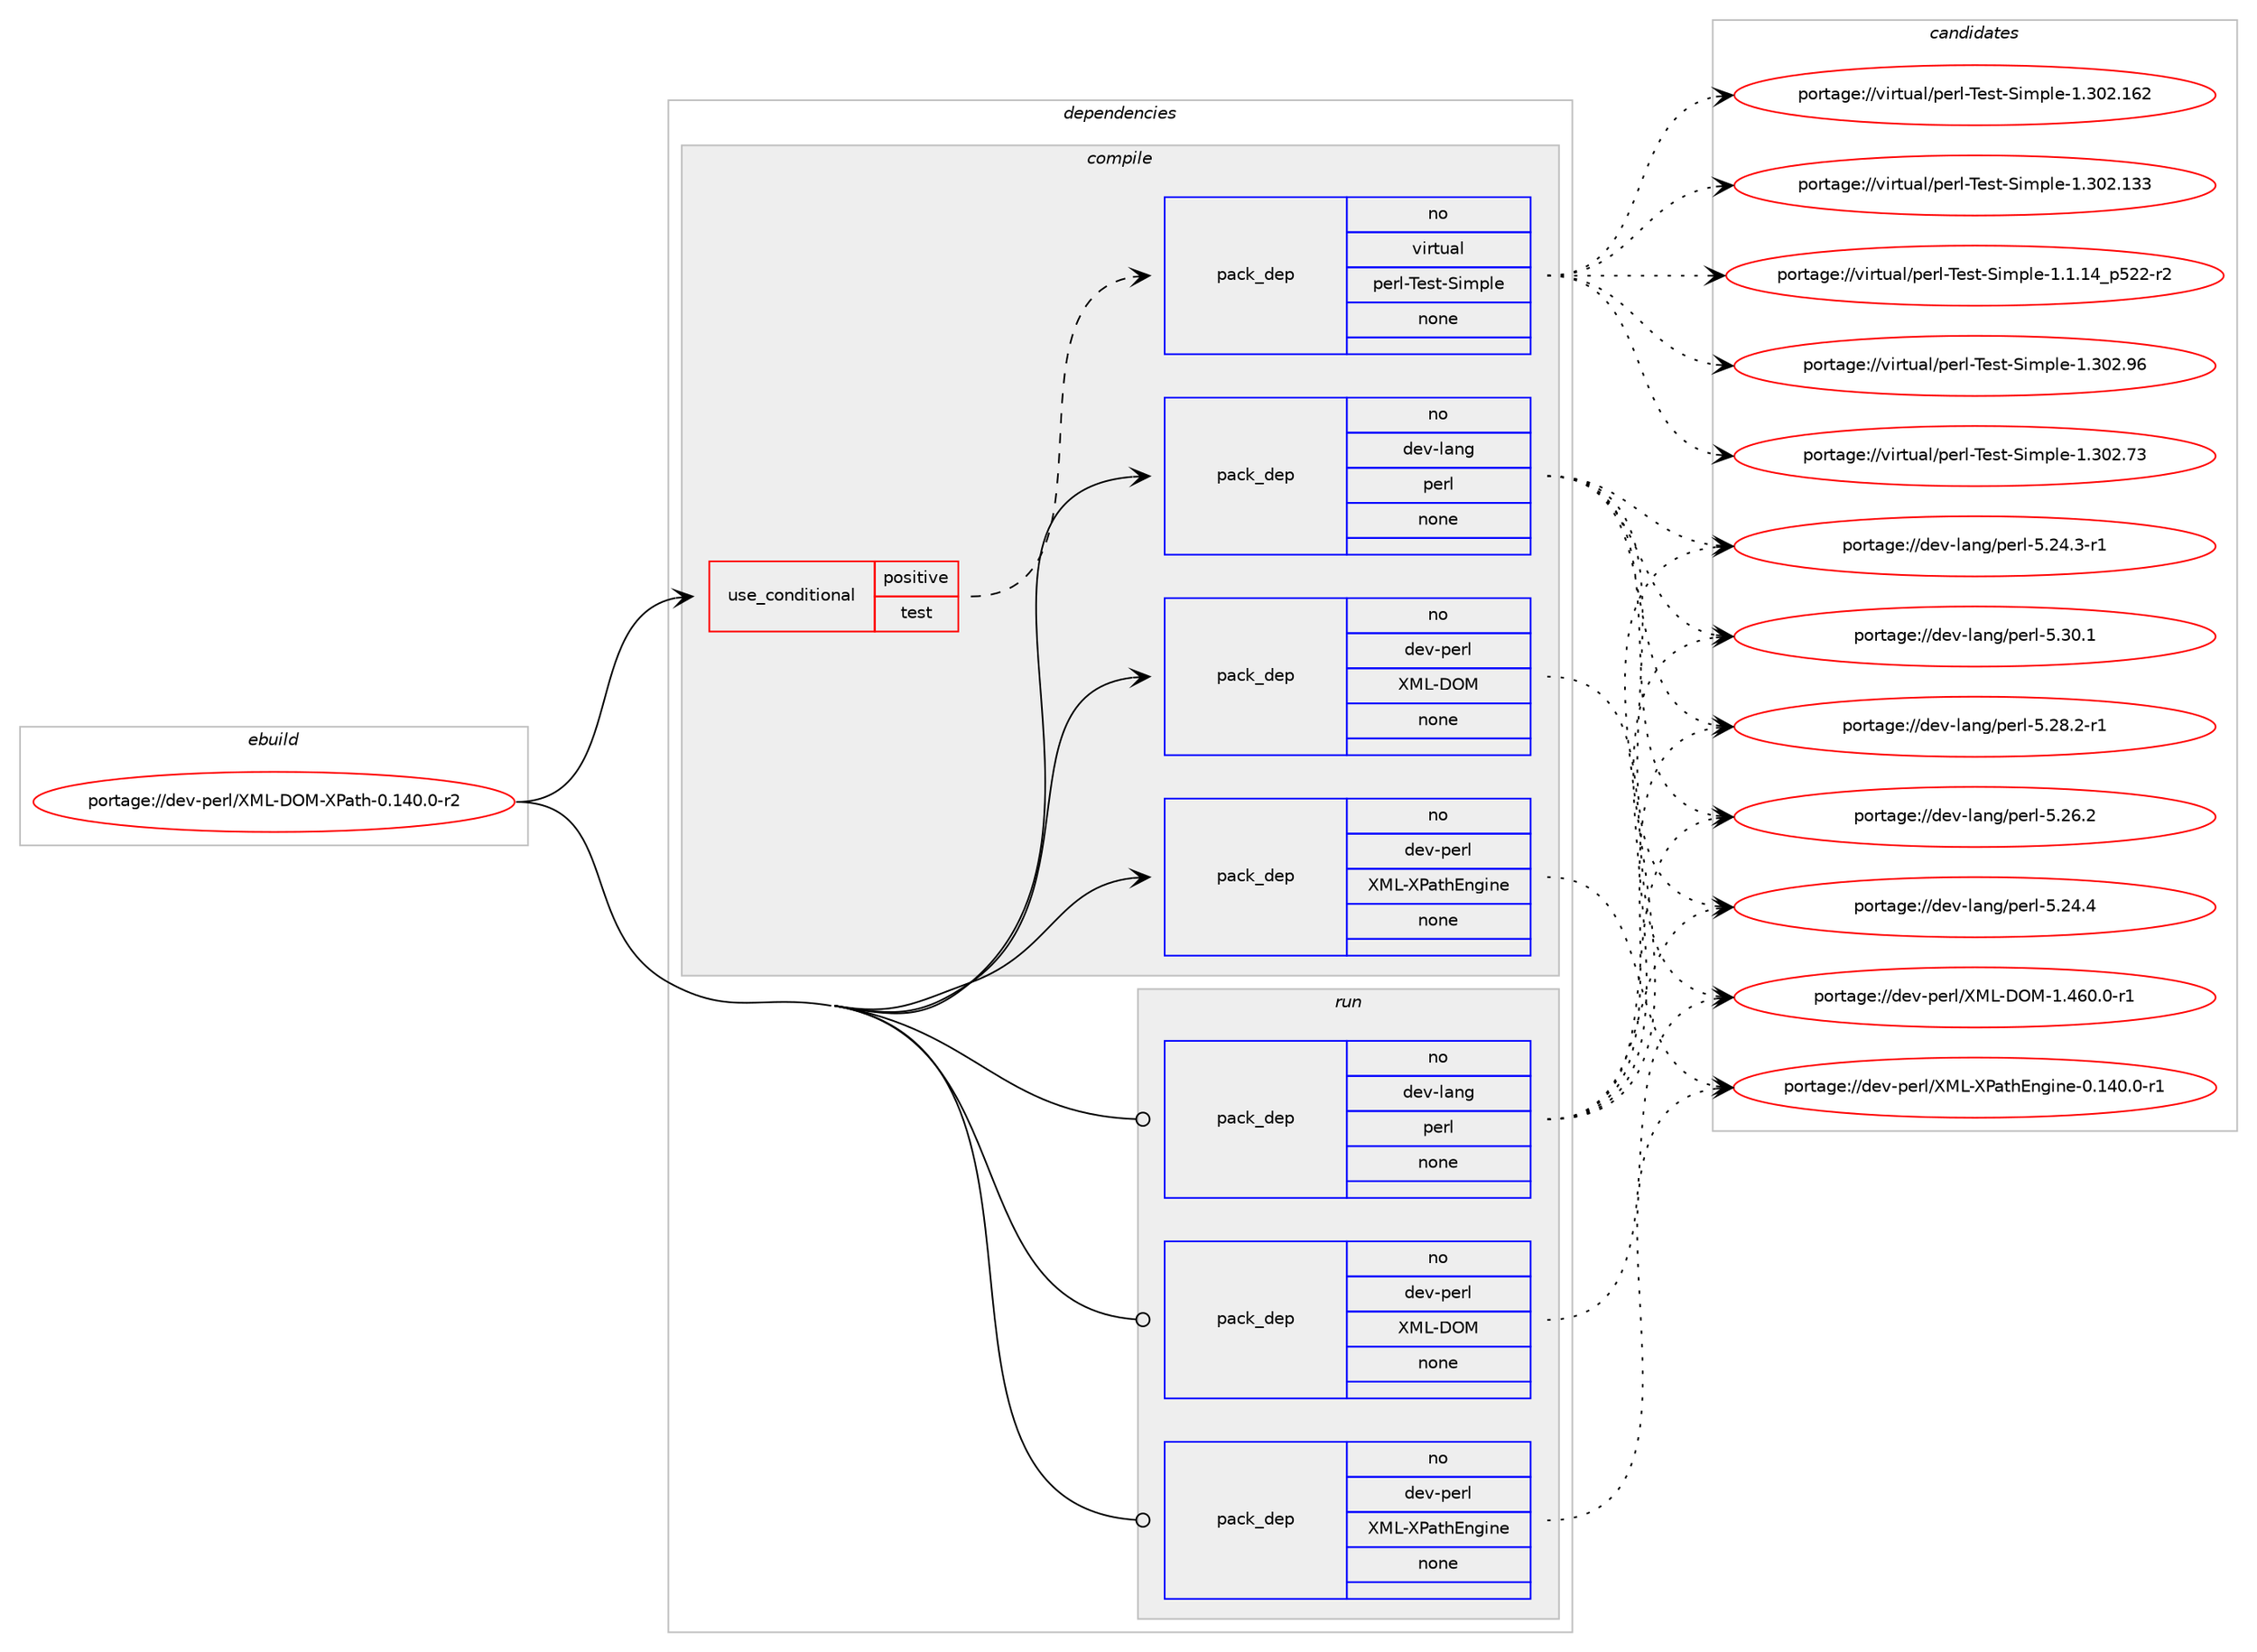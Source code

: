 digraph prolog {

# *************
# Graph options
# *************

newrank=true;
concentrate=true;
compound=true;
graph [rankdir=LR,fontname=Helvetica,fontsize=10,ranksep=1.5];#, ranksep=2.5, nodesep=0.2];
edge  [arrowhead=vee];
node  [fontname=Helvetica,fontsize=10];

# **********
# The ebuild
# **********

subgraph cluster_leftcol {
color=gray;
rank=same;
label=<<i>ebuild</i>>;
id [label="portage://dev-perl/XML-DOM-XPath-0.140.0-r2", color=red, width=4, href="../dev-perl/XML-DOM-XPath-0.140.0-r2.svg"];
}

# ****************
# The dependencies
# ****************

subgraph cluster_midcol {
color=gray;
label=<<i>dependencies</i>>;
subgraph cluster_compile {
fillcolor="#eeeeee";
style=filled;
label=<<i>compile</i>>;
subgraph cond121209 {
dependency479313 [label=<<TABLE BORDER="0" CELLBORDER="1" CELLSPACING="0" CELLPADDING="4"><TR><TD ROWSPAN="3" CELLPADDING="10">use_conditional</TD></TR><TR><TD>positive</TD></TR><TR><TD>test</TD></TR></TABLE>>, shape=none, color=red];
subgraph pack353048 {
dependency479314 [label=<<TABLE BORDER="0" CELLBORDER="1" CELLSPACING="0" CELLPADDING="4" WIDTH="220"><TR><TD ROWSPAN="6" CELLPADDING="30">pack_dep</TD></TR><TR><TD WIDTH="110">no</TD></TR><TR><TD>virtual</TD></TR><TR><TD>perl-Test-Simple</TD></TR><TR><TD>none</TD></TR><TR><TD></TD></TR></TABLE>>, shape=none, color=blue];
}
dependency479313:e -> dependency479314:w [weight=20,style="dashed",arrowhead="vee"];
}
id:e -> dependency479313:w [weight=20,style="solid",arrowhead="vee"];
subgraph pack353049 {
dependency479315 [label=<<TABLE BORDER="0" CELLBORDER="1" CELLSPACING="0" CELLPADDING="4" WIDTH="220"><TR><TD ROWSPAN="6" CELLPADDING="30">pack_dep</TD></TR><TR><TD WIDTH="110">no</TD></TR><TR><TD>dev-lang</TD></TR><TR><TD>perl</TD></TR><TR><TD>none</TD></TR><TR><TD></TD></TR></TABLE>>, shape=none, color=blue];
}
id:e -> dependency479315:w [weight=20,style="solid",arrowhead="vee"];
subgraph pack353050 {
dependency479316 [label=<<TABLE BORDER="0" CELLBORDER="1" CELLSPACING="0" CELLPADDING="4" WIDTH="220"><TR><TD ROWSPAN="6" CELLPADDING="30">pack_dep</TD></TR><TR><TD WIDTH="110">no</TD></TR><TR><TD>dev-perl</TD></TR><TR><TD>XML-DOM</TD></TR><TR><TD>none</TD></TR><TR><TD></TD></TR></TABLE>>, shape=none, color=blue];
}
id:e -> dependency479316:w [weight=20,style="solid",arrowhead="vee"];
subgraph pack353051 {
dependency479317 [label=<<TABLE BORDER="0" CELLBORDER="1" CELLSPACING="0" CELLPADDING="4" WIDTH="220"><TR><TD ROWSPAN="6" CELLPADDING="30">pack_dep</TD></TR><TR><TD WIDTH="110">no</TD></TR><TR><TD>dev-perl</TD></TR><TR><TD>XML-XPathEngine</TD></TR><TR><TD>none</TD></TR><TR><TD></TD></TR></TABLE>>, shape=none, color=blue];
}
id:e -> dependency479317:w [weight=20,style="solid",arrowhead="vee"];
}
subgraph cluster_compileandrun {
fillcolor="#eeeeee";
style=filled;
label=<<i>compile and run</i>>;
}
subgraph cluster_run {
fillcolor="#eeeeee";
style=filled;
label=<<i>run</i>>;
subgraph pack353052 {
dependency479318 [label=<<TABLE BORDER="0" CELLBORDER="1" CELLSPACING="0" CELLPADDING="4" WIDTH="220"><TR><TD ROWSPAN="6" CELLPADDING="30">pack_dep</TD></TR><TR><TD WIDTH="110">no</TD></TR><TR><TD>dev-lang</TD></TR><TR><TD>perl</TD></TR><TR><TD>none</TD></TR><TR><TD></TD></TR></TABLE>>, shape=none, color=blue];
}
id:e -> dependency479318:w [weight=20,style="solid",arrowhead="odot"];
subgraph pack353053 {
dependency479319 [label=<<TABLE BORDER="0" CELLBORDER="1" CELLSPACING="0" CELLPADDING="4" WIDTH="220"><TR><TD ROWSPAN="6" CELLPADDING="30">pack_dep</TD></TR><TR><TD WIDTH="110">no</TD></TR><TR><TD>dev-perl</TD></TR><TR><TD>XML-DOM</TD></TR><TR><TD>none</TD></TR><TR><TD></TD></TR></TABLE>>, shape=none, color=blue];
}
id:e -> dependency479319:w [weight=20,style="solid",arrowhead="odot"];
subgraph pack353054 {
dependency479320 [label=<<TABLE BORDER="0" CELLBORDER="1" CELLSPACING="0" CELLPADDING="4" WIDTH="220"><TR><TD ROWSPAN="6" CELLPADDING="30">pack_dep</TD></TR><TR><TD WIDTH="110">no</TD></TR><TR><TD>dev-perl</TD></TR><TR><TD>XML-XPathEngine</TD></TR><TR><TD>none</TD></TR><TR><TD></TD></TR></TABLE>>, shape=none, color=blue];
}
id:e -> dependency479320:w [weight=20,style="solid",arrowhead="odot"];
}
}

# **************
# The candidates
# **************

subgraph cluster_choices {
rank=same;
color=gray;
label=<<i>candidates</i>>;

subgraph choice353048 {
color=black;
nodesep=1;
choice118105114116117971084711210111410845841011151164583105109112108101454946514850465754 [label="portage://virtual/perl-Test-Simple-1.302.96", color=red, width=4,href="../virtual/perl-Test-Simple-1.302.96.svg"];
choice118105114116117971084711210111410845841011151164583105109112108101454946514850465551 [label="portage://virtual/perl-Test-Simple-1.302.73", color=red, width=4,href="../virtual/perl-Test-Simple-1.302.73.svg"];
choice11810511411611797108471121011141084584101115116458310510911210810145494651485046495450 [label="portage://virtual/perl-Test-Simple-1.302.162", color=red, width=4,href="../virtual/perl-Test-Simple-1.302.162.svg"];
choice11810511411611797108471121011141084584101115116458310510911210810145494651485046495151 [label="portage://virtual/perl-Test-Simple-1.302.133", color=red, width=4,href="../virtual/perl-Test-Simple-1.302.133.svg"];
choice11810511411611797108471121011141084584101115116458310510911210810145494649464952951125350504511450 [label="portage://virtual/perl-Test-Simple-1.1.14_p522-r2", color=red, width=4,href="../virtual/perl-Test-Simple-1.1.14_p522-r2.svg"];
dependency479314:e -> choice118105114116117971084711210111410845841011151164583105109112108101454946514850465754:w [style=dotted,weight="100"];
dependency479314:e -> choice118105114116117971084711210111410845841011151164583105109112108101454946514850465551:w [style=dotted,weight="100"];
dependency479314:e -> choice11810511411611797108471121011141084584101115116458310510911210810145494651485046495450:w [style=dotted,weight="100"];
dependency479314:e -> choice11810511411611797108471121011141084584101115116458310510911210810145494651485046495151:w [style=dotted,weight="100"];
dependency479314:e -> choice11810511411611797108471121011141084584101115116458310510911210810145494649464952951125350504511450:w [style=dotted,weight="100"];
}
subgraph choice353049 {
color=black;
nodesep=1;
choice10010111845108971101034711210111410845534651484649 [label="portage://dev-lang/perl-5.30.1", color=red, width=4,href="../dev-lang/perl-5.30.1.svg"];
choice100101118451089711010347112101114108455346505646504511449 [label="portage://dev-lang/perl-5.28.2-r1", color=red, width=4,href="../dev-lang/perl-5.28.2-r1.svg"];
choice10010111845108971101034711210111410845534650544650 [label="portage://dev-lang/perl-5.26.2", color=red, width=4,href="../dev-lang/perl-5.26.2.svg"];
choice10010111845108971101034711210111410845534650524652 [label="portage://dev-lang/perl-5.24.4", color=red, width=4,href="../dev-lang/perl-5.24.4.svg"];
choice100101118451089711010347112101114108455346505246514511449 [label="portage://dev-lang/perl-5.24.3-r1", color=red, width=4,href="../dev-lang/perl-5.24.3-r1.svg"];
dependency479315:e -> choice10010111845108971101034711210111410845534651484649:w [style=dotted,weight="100"];
dependency479315:e -> choice100101118451089711010347112101114108455346505646504511449:w [style=dotted,weight="100"];
dependency479315:e -> choice10010111845108971101034711210111410845534650544650:w [style=dotted,weight="100"];
dependency479315:e -> choice10010111845108971101034711210111410845534650524652:w [style=dotted,weight="100"];
dependency479315:e -> choice100101118451089711010347112101114108455346505246514511449:w [style=dotted,weight="100"];
}
subgraph choice353050 {
color=black;
nodesep=1;
choice10010111845112101114108478877764568797745494652544846484511449 [label="portage://dev-perl/XML-DOM-1.460.0-r1", color=red, width=4,href="../dev-perl/XML-DOM-1.460.0-r1.svg"];
dependency479316:e -> choice10010111845112101114108478877764568797745494652544846484511449:w [style=dotted,weight="100"];
}
subgraph choice353051 {
color=black;
nodesep=1;
choice1001011184511210111410847887776458880971161046911010310511010145484649524846484511449 [label="portage://dev-perl/XML-XPathEngine-0.140.0-r1", color=red, width=4,href="../dev-perl/XML-XPathEngine-0.140.0-r1.svg"];
dependency479317:e -> choice1001011184511210111410847887776458880971161046911010310511010145484649524846484511449:w [style=dotted,weight="100"];
}
subgraph choice353052 {
color=black;
nodesep=1;
choice10010111845108971101034711210111410845534651484649 [label="portage://dev-lang/perl-5.30.1", color=red, width=4,href="../dev-lang/perl-5.30.1.svg"];
choice100101118451089711010347112101114108455346505646504511449 [label="portage://dev-lang/perl-5.28.2-r1", color=red, width=4,href="../dev-lang/perl-5.28.2-r1.svg"];
choice10010111845108971101034711210111410845534650544650 [label="portage://dev-lang/perl-5.26.2", color=red, width=4,href="../dev-lang/perl-5.26.2.svg"];
choice10010111845108971101034711210111410845534650524652 [label="portage://dev-lang/perl-5.24.4", color=red, width=4,href="../dev-lang/perl-5.24.4.svg"];
choice100101118451089711010347112101114108455346505246514511449 [label="portage://dev-lang/perl-5.24.3-r1", color=red, width=4,href="../dev-lang/perl-5.24.3-r1.svg"];
dependency479318:e -> choice10010111845108971101034711210111410845534651484649:w [style=dotted,weight="100"];
dependency479318:e -> choice100101118451089711010347112101114108455346505646504511449:w [style=dotted,weight="100"];
dependency479318:e -> choice10010111845108971101034711210111410845534650544650:w [style=dotted,weight="100"];
dependency479318:e -> choice10010111845108971101034711210111410845534650524652:w [style=dotted,weight="100"];
dependency479318:e -> choice100101118451089711010347112101114108455346505246514511449:w [style=dotted,weight="100"];
}
subgraph choice353053 {
color=black;
nodesep=1;
choice10010111845112101114108478877764568797745494652544846484511449 [label="portage://dev-perl/XML-DOM-1.460.0-r1", color=red, width=4,href="../dev-perl/XML-DOM-1.460.0-r1.svg"];
dependency479319:e -> choice10010111845112101114108478877764568797745494652544846484511449:w [style=dotted,weight="100"];
}
subgraph choice353054 {
color=black;
nodesep=1;
choice1001011184511210111410847887776458880971161046911010310511010145484649524846484511449 [label="portage://dev-perl/XML-XPathEngine-0.140.0-r1", color=red, width=4,href="../dev-perl/XML-XPathEngine-0.140.0-r1.svg"];
dependency479320:e -> choice1001011184511210111410847887776458880971161046911010310511010145484649524846484511449:w [style=dotted,weight="100"];
}
}

}

